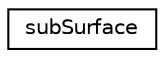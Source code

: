 digraph "Graphical Class Hierarchy"
{
 // LATEX_PDF_SIZE
  edge [fontname="Helvetica",fontsize="10",labelfontname="Helvetica",labelfontsize="10"];
  node [fontname="Helvetica",fontsize="10",shape=record];
  rankdir="LR";
  Node0 [label="subSurface",height=0.2,width=0.4,color="black", fillcolor="white", style="filled",URL="$classpFlow_1_1subSurface.html",tooltip=" "];
}
